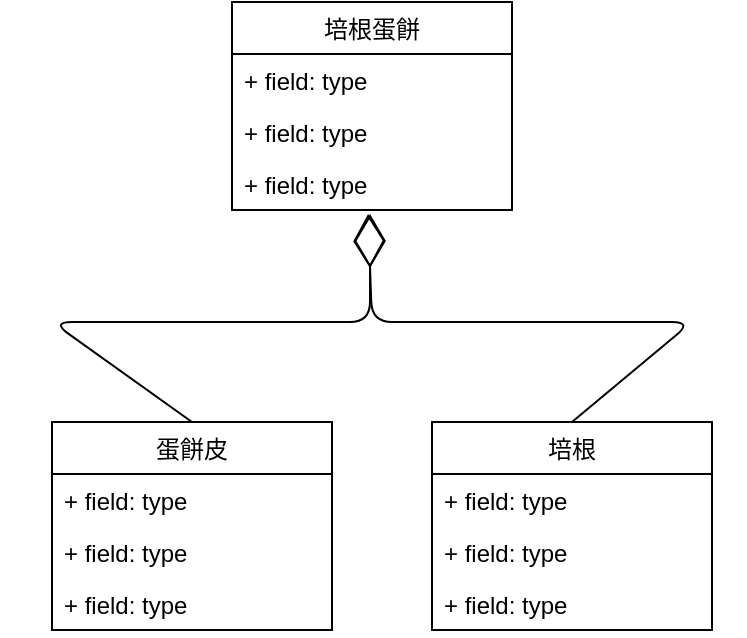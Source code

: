 <mxfile version="19.0.0" type="device" pages="2"><diagram name="聚合" id="b5b7bab2-c9e2-2cf4-8b2a-24fd1a2a6d21"><mxGraphModel dx="1278" dy="579" grid="1" gridSize="10" guides="1" tooltips="1" connect="1" arrows="1" fold="1" page="1" pageScale="1" pageWidth="827" pageHeight="1169" background="none" math="0" shadow="0"><root><mxCell id="0"/><mxCell id="1" parent="0"/><mxCell id="2" value="培根蛋餅" style="swimlane;fontStyle=0;childLayout=stackLayout;horizontal=1;startSize=26;fillColor=none;horizontalStack=0;resizeParent=1;resizeParentMax=0;resizeLast=0;collapsible=1;marginBottom=0;" parent="1" vertex="1"><mxGeometry x="290" y="80" width="140" height="104" as="geometry"/></mxCell><mxCell id="3" value="+ field: type" style="text;strokeColor=none;fillColor=none;align=left;verticalAlign=top;spacingLeft=4;spacingRight=4;overflow=hidden;rotatable=0;points=[[0,0.5],[1,0.5]];portConstraint=eastwest;" parent="2" vertex="1"><mxGeometry y="26" width="140" height="26" as="geometry"/></mxCell><mxCell id="4" value="+ field: type" style="text;strokeColor=none;fillColor=none;align=left;verticalAlign=top;spacingLeft=4;spacingRight=4;overflow=hidden;rotatable=0;points=[[0,0.5],[1,0.5]];portConstraint=eastwest;" parent="2" vertex="1"><mxGeometry y="52" width="140" height="26" as="geometry"/></mxCell><mxCell id="5" value="+ field: type" style="text;strokeColor=none;fillColor=none;align=left;verticalAlign=top;spacingLeft=4;spacingRight=4;overflow=hidden;rotatable=0;points=[[0,0.5],[1,0.5]];portConstraint=eastwest;" parent="2" vertex="1"><mxGeometry y="78" width="140" height="26" as="geometry"/></mxCell><mxCell id="6" value="蛋餅皮" style="swimlane;fontStyle=0;childLayout=stackLayout;horizontal=1;startSize=26;fillColor=none;horizontalStack=0;resizeParent=1;resizeParentMax=0;resizeLast=0;collapsible=1;marginBottom=0;" parent="1" vertex="1"><mxGeometry x="200" y="290" width="140" height="104" as="geometry"/></mxCell><mxCell id="7" value="+ field: type" style="text;strokeColor=none;fillColor=none;align=left;verticalAlign=top;spacingLeft=4;spacingRight=4;overflow=hidden;rotatable=0;points=[[0,0.5],[1,0.5]];portConstraint=eastwest;" parent="6" vertex="1"><mxGeometry y="26" width="140" height="26" as="geometry"/></mxCell><mxCell id="8" value="+ field: type" style="text;strokeColor=none;fillColor=none;align=left;verticalAlign=top;spacingLeft=4;spacingRight=4;overflow=hidden;rotatable=0;points=[[0,0.5],[1,0.5]];portConstraint=eastwest;" parent="6" vertex="1"><mxGeometry y="52" width="140" height="26" as="geometry"/></mxCell><mxCell id="9" value="+ field: type" style="text;strokeColor=none;fillColor=none;align=left;verticalAlign=top;spacingLeft=4;spacingRight=4;overflow=hidden;rotatable=0;points=[[0,0.5],[1,0.5]];portConstraint=eastwest;" parent="6" vertex="1"><mxGeometry y="78" width="140" height="26" as="geometry"/></mxCell><mxCell id="10" value="培根" style="swimlane;fontStyle=0;childLayout=stackLayout;horizontal=1;startSize=26;fillColor=none;horizontalStack=0;resizeParent=1;resizeParentMax=0;resizeLast=0;collapsible=1;marginBottom=0;" parent="1" vertex="1"><mxGeometry x="390" y="290" width="140" height="104" as="geometry"/></mxCell><mxCell id="11" value="+ field: type" style="text;strokeColor=none;fillColor=none;align=left;verticalAlign=top;spacingLeft=4;spacingRight=4;overflow=hidden;rotatable=0;points=[[0,0.5],[1,0.5]];portConstraint=eastwest;" parent="10" vertex="1"><mxGeometry y="26" width="140" height="26" as="geometry"/></mxCell><mxCell id="12" value="+ field: type" style="text;strokeColor=none;fillColor=none;align=left;verticalAlign=top;spacingLeft=4;spacingRight=4;overflow=hidden;rotatable=0;points=[[0,0.5],[1,0.5]];portConstraint=eastwest;" parent="10" vertex="1"><mxGeometry y="52" width="140" height="26" as="geometry"/></mxCell><mxCell id="13" value="+ field: type" style="text;strokeColor=none;fillColor=none;align=left;verticalAlign=top;spacingLeft=4;spacingRight=4;overflow=hidden;rotatable=0;points=[[0,0.5],[1,0.5]];portConstraint=eastwest;" parent="10" vertex="1"><mxGeometry y="78" width="140" height="26" as="geometry"/></mxCell><mxCell id="19" value="" style="endArrow=diamondThin;endFill=0;endSize=24;html=1;entryX=0.493;entryY=1.077;entryDx=0;entryDy=0;entryPerimeter=0;exitX=0.5;exitY=0;exitDx=0;exitDy=0;" parent="1" source="6" target="5" edge="1"><mxGeometry width="160" relative="1" as="geometry"><mxPoint x="420" y="131.5" as="sourcePoint"/><mxPoint x="580" y="131.5" as="targetPoint"/><Array as="points"><mxPoint x="200" y="240"/><mxPoint x="359" y="240"/></Array></mxGeometry></mxCell><mxCell id="20" value="" style="endArrow=diamondThin;endFill=0;endSize=24;html=1;exitX=0.5;exitY=0;exitDx=0;exitDy=0;entryX=0.486;entryY=1.077;entryDx=0;entryDy=0;entryPerimeter=0;" parent="1" source="10" target="5" edge="1"><mxGeometry width="160" relative="1" as="geometry"><mxPoint x="250" y="280" as="sourcePoint"/><mxPoint x="390" y="200" as="targetPoint"/><Array as="points"><mxPoint x="520" y="240"/><mxPoint x="360" y="240"/></Array></mxGeometry></mxCell></root></mxGraphModel></diagram><diagram id="y57ESgfZo5Q0gPeMH4wc" name="組合"><mxGraphModel dx="558" dy="477" grid="1" gridSize="10" guides="1" tooltips="1" connect="1" arrows="1" fold="1" page="1" pageScale="1" pageWidth="827" pageHeight="1169" math="0" shadow="0">&#xa;            <root>&#xa;                <mxCell id="CHDtnuDMMGn6DQg8g9th-0"/>&#xa;                <mxCell id="CHDtnuDMMGn6DQg8g9th-1" parent="CHDtnuDMMGn6DQg8g9th-0"/>&#xa;                <mxCell id="NG5YFdd1CYJvPtMZoSmY-0" value="西瓜" style="swimlane;fontStyle=0;childLayout=stackLayout;horizontal=1;startSize=26;fillColor=none;horizontalStack=0;resizeParent=1;resizeParentMax=0;resizeLast=0;collapsible=1;marginBottom=0;" vertex="1" parent="CHDtnuDMMGn6DQg8g9th-1">&#xa;                    <mxGeometry x="250" y="120" width="140" height="104" as="geometry"/>&#xa;                </mxCell>&#xa;                <mxCell id="NG5YFdd1CYJvPtMZoSmY-1" value="+ field: type" style="text;strokeColor=none;fillColor=none;align=left;verticalAlign=top;spacingLeft=4;spacingRight=4;overflow=hidden;rotatable=0;points=[[0,0.5],[1,0.5]];portConstraint=eastwest;" vertex="1" parent="NG5YFdd1CYJvPtMZoSmY-0">&#xa;                    <mxGeometry y="26" width="140" height="26" as="geometry"/>&#xa;                </mxCell>&#xa;                <mxCell id="NG5YFdd1CYJvPtMZoSmY-2" value="+ field: type" style="text;strokeColor=none;fillColor=none;align=left;verticalAlign=top;spacingLeft=4;spacingRight=4;overflow=hidden;rotatable=0;points=[[0,0.5],[1,0.5]];portConstraint=eastwest;" vertex="1" parent="NG5YFdd1CYJvPtMZoSmY-0">&#xa;                    <mxGeometry y="52" width="140" height="26" as="geometry"/>&#xa;                </mxCell>&#xa;                <mxCell id="NG5YFdd1CYJvPtMZoSmY-3" value="+ field: type" style="text;strokeColor=none;fillColor=none;align=left;verticalAlign=top;spacingLeft=4;spacingRight=4;overflow=hidden;rotatable=0;points=[[0,0.5],[1,0.5]];portConstraint=eastwest;" vertex="1" parent="NG5YFdd1CYJvPtMZoSmY-0">&#xa;                    <mxGeometry y="78" width="140" height="26" as="geometry"/>&#xa;                </mxCell>&#xa;                <mxCell id="NG5YFdd1CYJvPtMZoSmY-4" value="西瓜籽" style="swimlane;fontStyle=0;childLayout=stackLayout;horizontal=1;startSize=26;fillColor=none;horizontalStack=0;resizeParent=1;resizeParentMax=0;resizeLast=0;collapsible=1;marginBottom=0;" vertex="1" parent="CHDtnuDMMGn6DQg8g9th-1">&#xa;                    <mxGeometry x="250" y="300" width="140" height="104" as="geometry"/>&#xa;                </mxCell>&#xa;                <mxCell id="NG5YFdd1CYJvPtMZoSmY-5" value="+ field: type" style="text;strokeColor=none;fillColor=none;align=left;verticalAlign=top;spacingLeft=4;spacingRight=4;overflow=hidden;rotatable=0;points=[[0,0.5],[1,0.5]];portConstraint=eastwest;" vertex="1" parent="NG5YFdd1CYJvPtMZoSmY-4">&#xa;                    <mxGeometry y="26" width="140" height="26" as="geometry"/>&#xa;                </mxCell>&#xa;                <mxCell id="NG5YFdd1CYJvPtMZoSmY-6" value="+ field: type" style="text;strokeColor=none;fillColor=none;align=left;verticalAlign=top;spacingLeft=4;spacingRight=4;overflow=hidden;rotatable=0;points=[[0,0.5],[1,0.5]];portConstraint=eastwest;" vertex="1" parent="NG5YFdd1CYJvPtMZoSmY-4">&#xa;                    <mxGeometry y="52" width="140" height="26" as="geometry"/>&#xa;                </mxCell>&#xa;                <mxCell id="NG5YFdd1CYJvPtMZoSmY-7" value="+ field: type" style="text;strokeColor=none;fillColor=none;align=left;verticalAlign=top;spacingLeft=4;spacingRight=4;overflow=hidden;rotatable=0;points=[[0,0.5],[1,0.5]];portConstraint=eastwest;" vertex="1" parent="NG5YFdd1CYJvPtMZoSmY-4">&#xa;                    <mxGeometry y="78" width="140" height="26" as="geometry"/>&#xa;                </mxCell>&#xa;                <mxCell id="NG5YFdd1CYJvPtMZoSmY-8" value="" style="endArrow=diamondThin;endFill=1;endSize=24;html=1;entryX=0.5;entryY=0.991;entryDx=0;entryDy=0;entryPerimeter=0;exitX=0.5;exitY=0;exitDx=0;exitDy=0;" edge="1" parent="CHDtnuDMMGn6DQg8g9th-1" source="NG5YFdd1CYJvPtMZoSmY-4" target="NG5YFdd1CYJvPtMZoSmY-3">&#xa;                    <mxGeometry width="160" relative="1" as="geometry">&#xa;                        <mxPoint x="250" y="280" as="sourcePoint"/>&#xa;                        <mxPoint x="410" y="280" as="targetPoint"/>&#xa;                    </mxGeometry>&#xa;                </mxCell>&#xa;            </root>&#xa;        </mxGraphModel></diagram></mxfile>